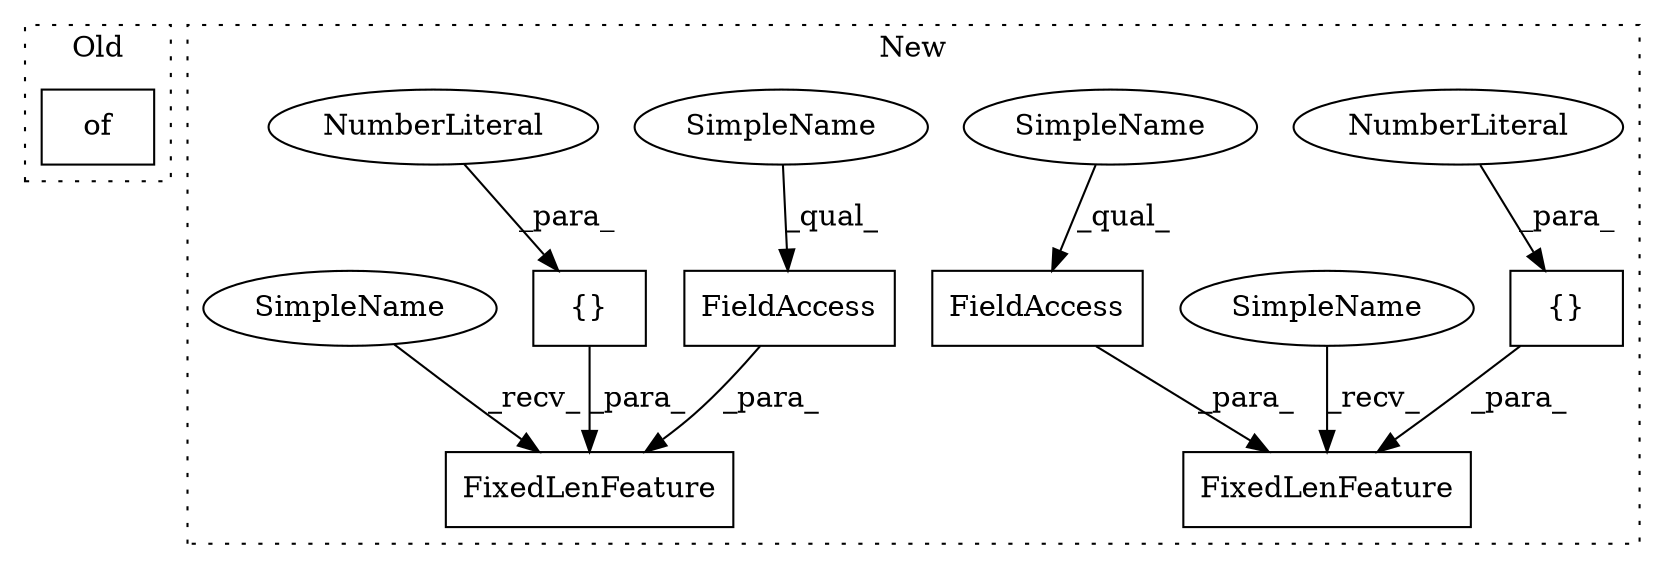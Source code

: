 digraph G {
subgraph cluster0 {
1 [label="of" a="32" s="7641,7666" l="3,1" shape="box"];
label = "Old";
style="dotted";
}
subgraph cluster1 {
2 [label="FixedLenFeature" a="32" s="7575,7659" l="16,1" shape="box"];
3 [label="{}" a="4" s="7649,7657" l="1,1" shape="box"];
4 [label="NumberLiteral" a="34" s="7654" l="3" shape="ellipse"];
5 [label="FixedLenFeature" a="32" s="7478,7542" l="16,1" shape="box"];
6 [label="{}" a="4" s="7537,7541" l="1,1" shape="box"];
7 [label="FieldAccess" a="22" s="7606" l="18" shape="box"];
8 [label="FieldAccess" a="22" s="7507" l="18" shape="box"];
9 [label="NumberLiteral" a="34" s="7538" l="3" shape="ellipse"];
10 [label="SimpleName" a="42" s="7564" l="10" shape="ellipse"];
11 [label="SimpleName" a="42" s="7606" l="10" shape="ellipse"];
12 [label="SimpleName" a="42" s="7467" l="10" shape="ellipse"];
13 [label="SimpleName" a="42" s="7507" l="10" shape="ellipse"];
label = "New";
style="dotted";
}
3 -> 2 [label="_para_"];
4 -> 3 [label="_para_"];
6 -> 5 [label="_para_"];
7 -> 2 [label="_para_"];
8 -> 5 [label="_para_"];
9 -> 6 [label="_para_"];
10 -> 2 [label="_recv_"];
11 -> 7 [label="_qual_"];
12 -> 5 [label="_recv_"];
13 -> 8 [label="_qual_"];
}